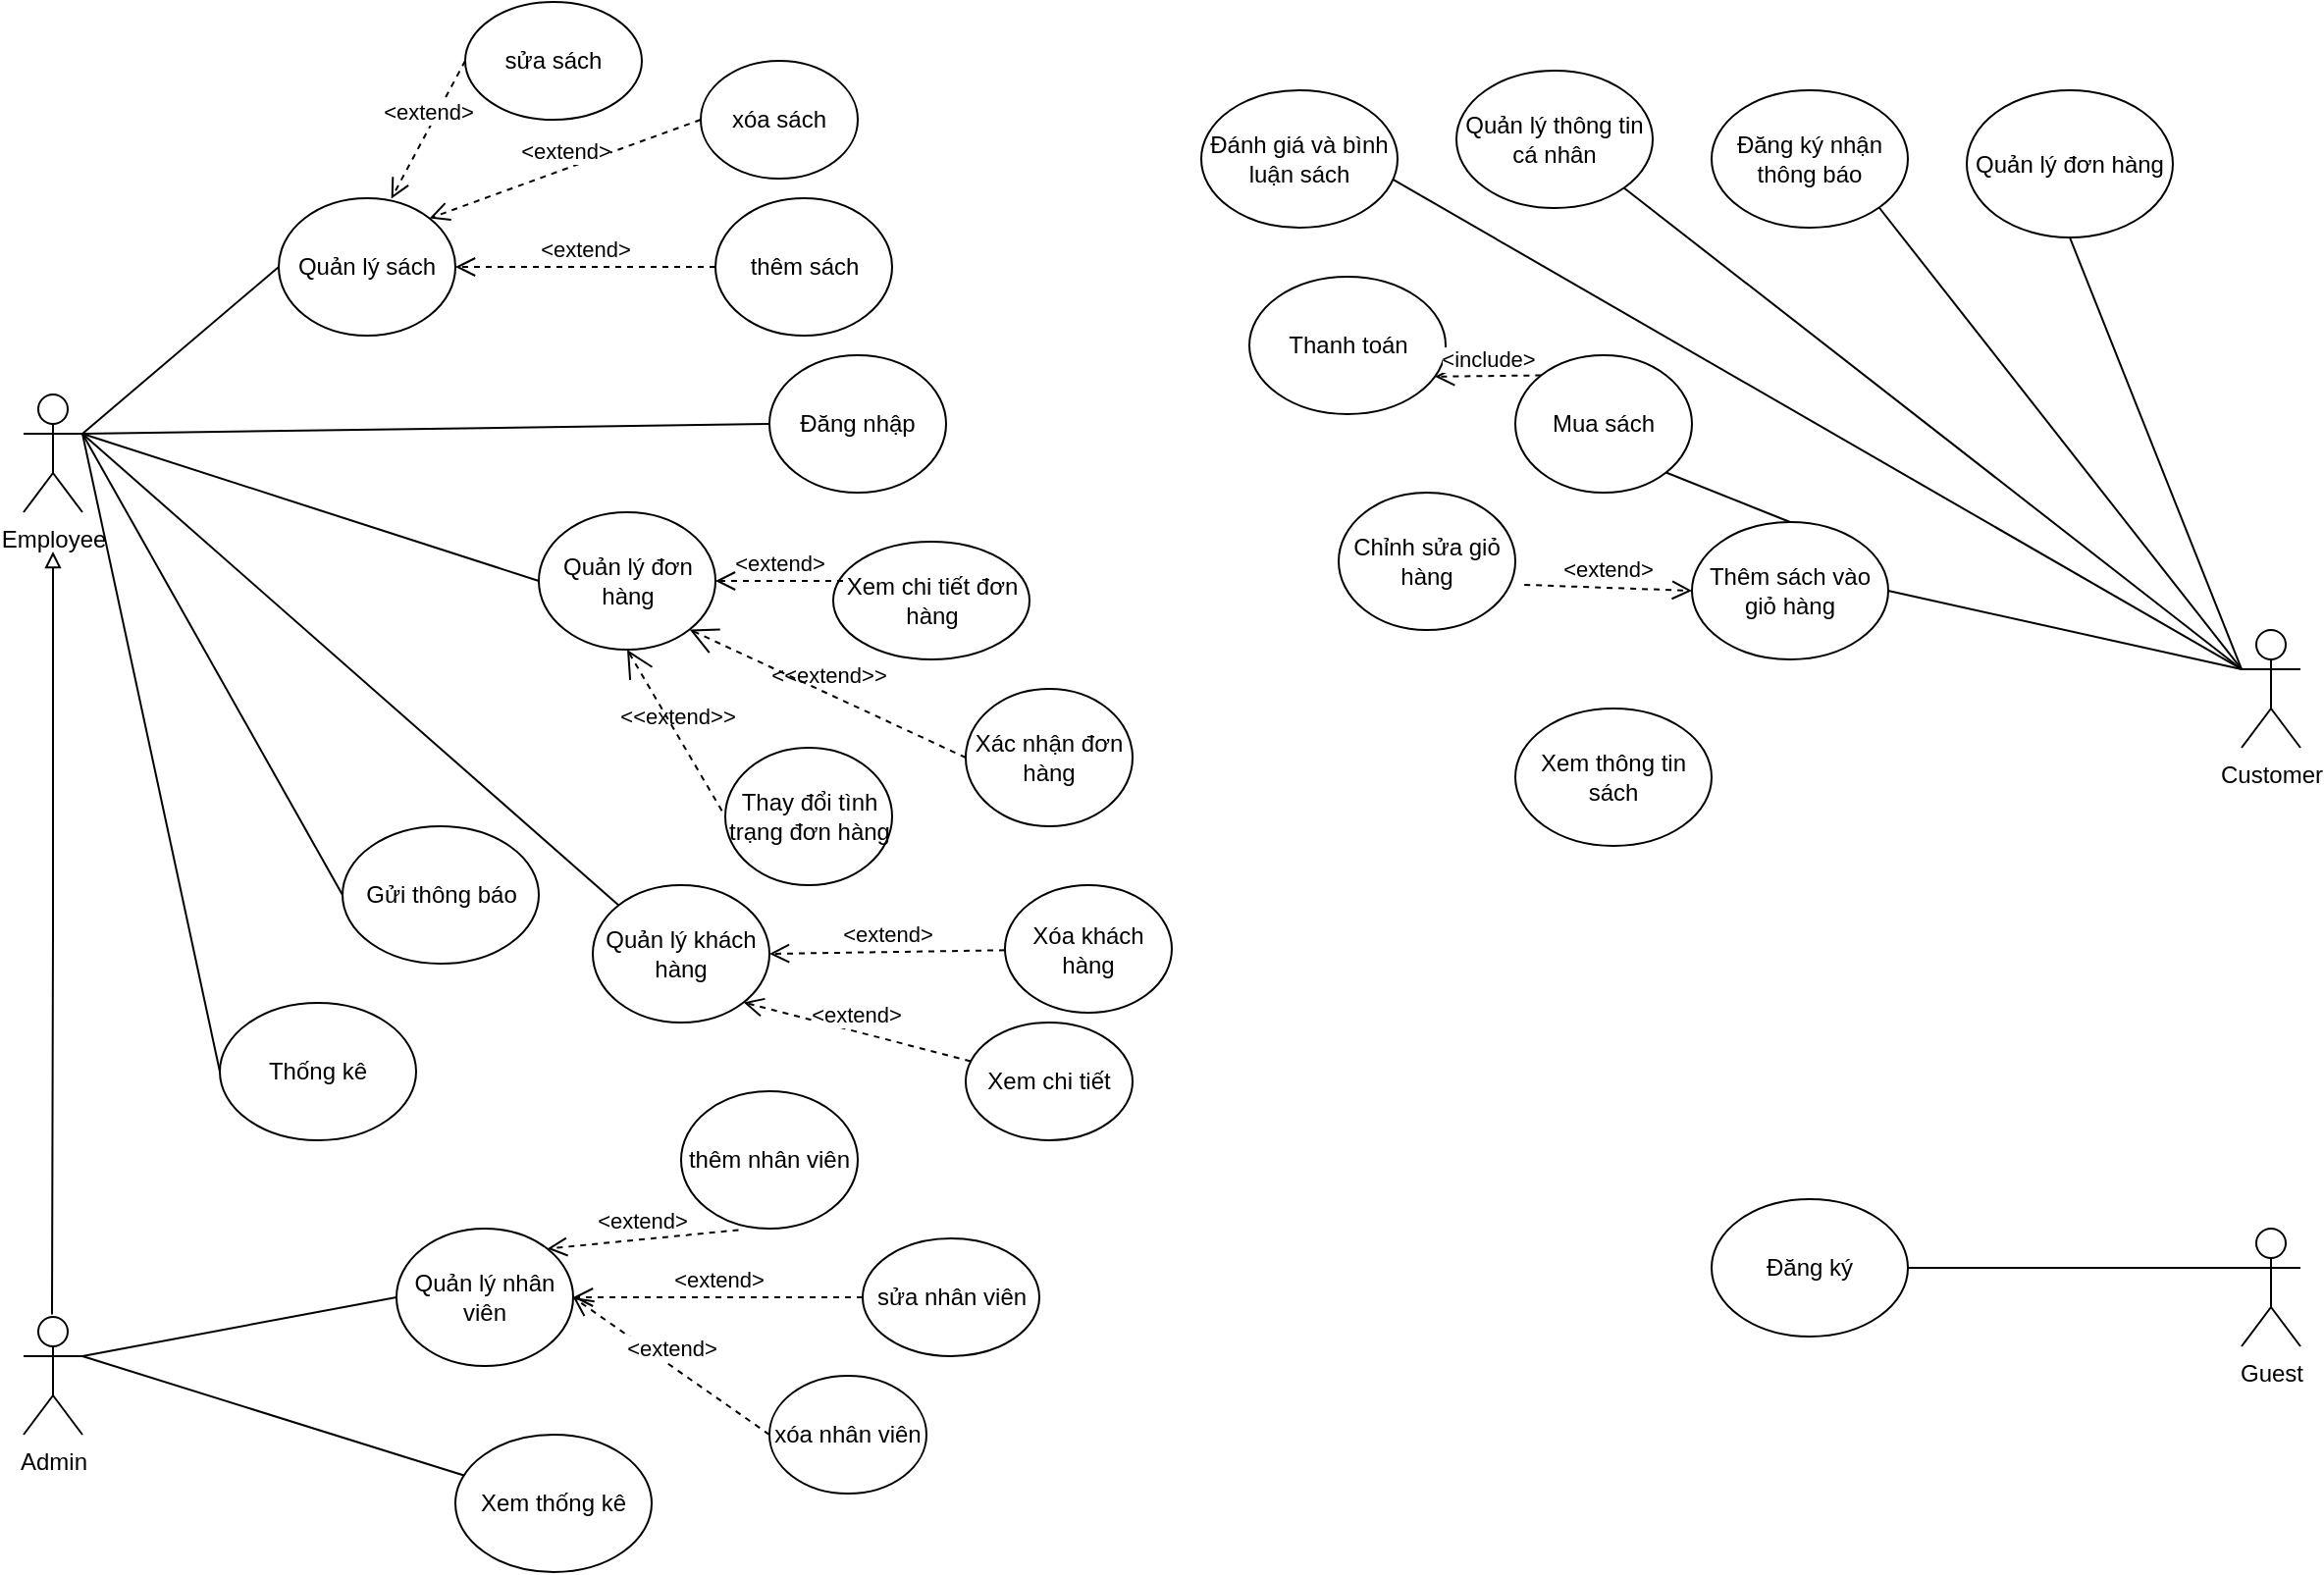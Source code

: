 <mxfile version="14.1.1" type="device"><diagram id="7hDuAyvCHYaUzhzhwhWK" name="Page-1"><mxGraphModel dx="2652" dy="829" grid="1" gridSize="10" guides="1" tooltips="1" connect="1" arrows="1" fold="1" page="1" pageScale="1" pageWidth="1169" pageHeight="1654" math="0" shadow="0"><root><mxCell id="0"/><mxCell id="1" parent="0"/><mxCell id="RAQdvcMIS3ZZbL8-c8pV-1" value="Admin" style="shape=umlActor;verticalLabelPosition=bottom;verticalAlign=top;html=1;outlineConnect=0;" parent="1" vertex="1"><mxGeometry x="-40" y="700" width="30" height="60" as="geometry"/></mxCell><mxCell id="RAQdvcMIS3ZZbL8-c8pV-2" value="Guest&lt;br&gt;" style="shape=umlActor;verticalLabelPosition=bottom;verticalAlign=top;html=1;outlineConnect=0;" parent="1" vertex="1"><mxGeometry x="1090" y="655" width="30" height="60" as="geometry"/></mxCell><mxCell id="RAQdvcMIS3ZZbL8-c8pV-4" value="Customer&lt;br&gt;" style="shape=umlActor;verticalLabelPosition=bottom;verticalAlign=top;html=1;outlineConnect=0;" parent="1" vertex="1"><mxGeometry x="1090" y="350" width="30" height="60" as="geometry"/></mxCell><mxCell id="11EH7IMmjiA8gR89QieN-44" style="edgeStyle=none;rounded=1;orthogonalLoop=1;jettySize=auto;html=1;exitX=0;exitY=0.5;exitDx=0;exitDy=0;entryX=1;entryY=0.333;entryDx=0;entryDy=0;entryPerimeter=0;endArrow=none;endFill=0;" parent="1" source="RAQdvcMIS3ZZbL8-c8pV-26" target="RAQdvcMIS3ZZbL8-c8pV-1" edge="1"><mxGeometry relative="1" as="geometry"/></mxCell><mxCell id="RAQdvcMIS3ZZbL8-c8pV-26" value="Quản lý nhân viên" style="ellipse;whiteSpace=wrap;html=1;" parent="1" vertex="1"><mxGeometry x="150" y="655" width="90" height="70" as="geometry"/></mxCell><mxCell id="RAQdvcMIS3ZZbL8-c8pV-27" value="thêm nhân viên" style="ellipse;whiteSpace=wrap;html=1;" parent="1" vertex="1"><mxGeometry x="295" y="585" width="90" height="70" as="geometry"/></mxCell><mxCell id="RAQdvcMIS3ZZbL8-c8pV-28" value="sửa nhân viên" style="ellipse;whiteSpace=wrap;html=1;" parent="1" vertex="1"><mxGeometry x="387.5" y="660" width="90" height="60" as="geometry"/></mxCell><mxCell id="RAQdvcMIS3ZZbL8-c8pV-29" value="xóa nhân viên" style="ellipse;whiteSpace=wrap;html=1;" parent="1" vertex="1"><mxGeometry x="340" y="730" width="80" height="60" as="geometry"/></mxCell><mxCell id="RAQdvcMIS3ZZbL8-c8pV-30" value="&amp;lt;extend&amp;gt;&lt;br&gt;" style="html=1;verticalAlign=bottom;endArrow=open;dashed=1;endSize=8;exitX=0;exitY=0.5;exitDx=0;exitDy=0;entryX=1;entryY=0.5;entryDx=0;entryDy=0;" parent="1" source="RAQdvcMIS3ZZbL8-c8pV-28" target="RAQdvcMIS3ZZbL8-c8pV-26" edge="1"><mxGeometry relative="1" as="geometry"><mxPoint x="275" y="410.0" as="sourcePoint"/><mxPoint x="350" y="253" as="targetPoint"/><Array as="points"/></mxGeometry></mxCell><mxCell id="RAQdvcMIS3ZZbL8-c8pV-31" value="&amp;lt;extend&amp;gt;&lt;br&gt;" style="html=1;verticalAlign=bottom;endArrow=open;dashed=1;endSize=8;exitX=0;exitY=0.5;exitDx=0;exitDy=0;entryX=1;entryY=0.5;entryDx=0;entryDy=0;" parent="1" source="RAQdvcMIS3ZZbL8-c8pV-29" target="RAQdvcMIS3ZZbL8-c8pV-26" edge="1"><mxGeometry relative="1" as="geometry"><mxPoint x="275" y="410.0" as="sourcePoint"/><mxPoint x="306.147" y="463.22" as="targetPoint"/><Array as="points"/></mxGeometry></mxCell><mxCell id="RAQdvcMIS3ZZbL8-c8pV-32" value="&amp;lt;extend&amp;gt;" style="html=1;verticalAlign=bottom;endArrow=open;dashed=1;endSize=8;exitX=0.325;exitY=1.01;exitDx=0;exitDy=0;entryX=1;entryY=0;entryDx=0;entryDy=0;exitPerimeter=0;" parent="1" source="RAQdvcMIS3ZZbL8-c8pV-27" target="RAQdvcMIS3ZZbL8-c8pV-26" edge="1"><mxGeometry relative="1" as="geometry"><mxPoint x="274" y="410.0" as="sourcePoint"/><mxPoint x="305.147" y="463.22" as="targetPoint"/></mxGeometry></mxCell><mxCell id="RAQdvcMIS3ZZbL8-c8pV-35" value="Quản lý sách" style="ellipse;whiteSpace=wrap;html=1;" parent="1" vertex="1"><mxGeometry x="90" y="130" width="90" height="70" as="geometry"/></mxCell><mxCell id="RAQdvcMIS3ZZbL8-c8pV-36" value="thêm sách" style="ellipse;whiteSpace=wrap;html=1;" parent="1" vertex="1"><mxGeometry x="312.5" y="130" width="90" height="70" as="geometry"/></mxCell><mxCell id="RAQdvcMIS3ZZbL8-c8pV-37" value="&amp;lt;extend&amp;gt;" style="html=1;verticalAlign=bottom;endArrow=open;dashed=1;endSize=8;exitX=0;exitY=0.5;exitDx=0;exitDy=0;" parent="1" source="RAQdvcMIS3ZZbL8-c8pV-36" target="RAQdvcMIS3ZZbL8-c8pV-35" edge="1"><mxGeometry relative="1" as="geometry"><mxPoint x="480" y="310" as="sourcePoint"/><mxPoint x="255.147" y="668.22" as="targetPoint"/></mxGeometry></mxCell><mxCell id="RAQdvcMIS3ZZbL8-c8pV-38" value="&amp;lt;extend&amp;gt;&lt;br&gt;" style="html=1;verticalAlign=bottom;endArrow=open;dashed=1;endSize=8;exitX=0;exitY=0.5;exitDx=0;exitDy=0;entryX=0.637;entryY=0.003;entryDx=0;entryDy=0;entryPerimeter=0;" parent="1" source="RAQdvcMIS3ZZbL8-c8pV-39" target="RAQdvcMIS3ZZbL8-c8pV-35" edge="1"><mxGeometry relative="1" as="geometry"><mxPoint x="225" y="615.0" as="sourcePoint"/><mxPoint x="235" y="470" as="targetPoint"/><Array as="points"/></mxGeometry></mxCell><mxCell id="RAQdvcMIS3ZZbL8-c8pV-39" value="sửa sách" style="ellipse;whiteSpace=wrap;html=1;" parent="1" vertex="1"><mxGeometry x="185" y="30" width="90" height="60" as="geometry"/></mxCell><mxCell id="RAQdvcMIS3ZZbL8-c8pV-40" value="xóa sách" style="ellipse;whiteSpace=wrap;html=1;" parent="1" vertex="1"><mxGeometry x="305" y="60" width="80" height="60" as="geometry"/></mxCell><mxCell id="RAQdvcMIS3ZZbL8-c8pV-41" value="&amp;lt;extend&amp;gt;&lt;br&gt;" style="html=1;verticalAlign=bottom;endArrow=open;dashed=1;endSize=8;exitX=0;exitY=0.5;exitDx=0;exitDy=0;entryX=1;entryY=0;entryDx=0;entryDy=0;" parent="1" source="RAQdvcMIS3ZZbL8-c8pV-40" target="RAQdvcMIS3ZZbL8-c8pV-35" edge="1"><mxGeometry relative="1" as="geometry"><mxPoint x="225" y="615.0" as="sourcePoint"/><mxPoint x="256.147" y="668.22" as="targetPoint"/><Array as="points"/></mxGeometry></mxCell><mxCell id="RAQdvcMIS3ZZbL8-c8pV-63" value="Xem thống kê" style="ellipse;whiteSpace=wrap;html=1;" parent="1" vertex="1"><mxGeometry x="180" y="760" width="100" height="70" as="geometry"/></mxCell><mxCell id="RAQdvcMIS3ZZbL8-c8pV-64" value="" style="endArrow=none;html=1;exitX=1;exitY=0.333;exitDx=0;exitDy=0;exitPerimeter=0;" parent="1" source="RAQdvcMIS3ZZbL8-c8pV-1" target="RAQdvcMIS3ZZbL8-c8pV-63" edge="1"><mxGeometry width="50" height="50" relative="1" as="geometry"><mxPoint x="20" y="440" as="sourcePoint"/><mxPoint x="510" y="400" as="targetPoint"/></mxGeometry></mxCell><mxCell id="RAQdvcMIS3ZZbL8-c8pV-73" value="Đăng ký" style="ellipse;whiteSpace=wrap;html=1;" parent="1" vertex="1"><mxGeometry x="820" y="640" width="100" height="70" as="geometry"/></mxCell><mxCell id="RAQdvcMIS3ZZbL8-c8pV-78" value="Quản lý đơn hàng" style="ellipse;whiteSpace=wrap;html=1;" parent="1" vertex="1"><mxGeometry x="222.5" y="290" width="90" height="70" as="geometry"/></mxCell><mxCell id="RAQdvcMIS3ZZbL8-c8pV-80" value="Xem chi tiết đơn hàng" style="ellipse;whiteSpace=wrap;html=1;" parent="1" vertex="1"><mxGeometry x="372.5" y="305" width="100" height="60" as="geometry"/></mxCell><mxCell id="RAQdvcMIS3ZZbL8-c8pV-81" value="Xác nhận đơn hàng" style="ellipse;whiteSpace=wrap;html=1;" parent="1" vertex="1"><mxGeometry x="440" y="380" width="85" height="70" as="geometry"/></mxCell><mxCell id="RAQdvcMIS3ZZbL8-c8pV-84" value="&amp;lt;extend&amp;gt;&lt;br&gt;" style="html=1;verticalAlign=bottom;endArrow=open;dashed=1;endSize=8;exitX=0.05;exitY=0.333;exitDx=0;exitDy=0;exitPerimeter=0;" parent="1" source="RAQdvcMIS3ZZbL8-c8pV-80" target="RAQdvcMIS3ZZbL8-c8pV-78" edge="1"><mxGeometry relative="1" as="geometry"><mxPoint x="525" y="755.0" as="sourcePoint"/><mxPoint x="90" y="720" as="targetPoint"/><Array as="points"/></mxGeometry></mxCell><mxCell id="RAQdvcMIS3ZZbL8-c8pV-88" value="Quản lý khách hàng" style="ellipse;whiteSpace=wrap;html=1;" parent="1" vertex="1"><mxGeometry x="250" y="480" width="90" height="70" as="geometry"/></mxCell><mxCell id="RAQdvcMIS3ZZbL8-c8pV-90" value="&amp;lt;extend&amp;gt;&lt;br&gt;" style="html=1;verticalAlign=bottom;endArrow=open;dashed=1;endSize=8;entryX=1;entryY=0.5;entryDx=0;entryDy=0;" parent="1" source="RAQdvcMIS3ZZbL8-c8pV-93" target="RAQdvcMIS3ZZbL8-c8pV-88" edge="1"><mxGeometry relative="1" as="geometry"><mxPoint x="695" y="664.0" as="sourcePoint"/><mxPoint x="726.147" y="717.22" as="targetPoint"/><Array as="points"/></mxGeometry></mxCell><mxCell id="RAQdvcMIS3ZZbL8-c8pV-93" value="Xóa khách hàng" style="ellipse;whiteSpace=wrap;html=1;" parent="1" vertex="1"><mxGeometry x="460" y="480" width="85" height="65" as="geometry"/></mxCell><mxCell id="11EH7IMmjiA8gR89QieN-45" style="edgeStyle=none;rounded=1;orthogonalLoop=1;jettySize=auto;html=1;exitX=0;exitY=0.5;exitDx=0;exitDy=0;entryX=1;entryY=0.333;entryDx=0;entryDy=0;entryPerimeter=0;endArrow=none;endFill=0;" parent="1" source="RAQdvcMIS3ZZbL8-c8pV-96" target="BGz_Nta_5hll-CsZXrRz-6" edge="1"><mxGeometry relative="1" as="geometry"/></mxCell><mxCell id="RAQdvcMIS3ZZbL8-c8pV-96" value="Đăng nhập" style="ellipse;whiteSpace=wrap;html=1;" parent="1" vertex="1"><mxGeometry x="340" y="210" width="90" height="70" as="geometry"/></mxCell><mxCell id="RAQdvcMIS3ZZbL8-c8pV-98" value="" style="endArrow=none;html=1;entryX=0;entryY=0.333;entryDx=0;entryDy=0;entryPerimeter=0;exitX=1;exitY=0.5;exitDx=0;exitDy=0;" parent="1" source="RAQdvcMIS3ZZbL8-c8pV-73" target="RAQdvcMIS3ZZbL8-c8pV-2" edge="1"><mxGeometry width="50" height="50" relative="1" as="geometry"><mxPoint x="773.51" y="537.26" as="sourcePoint"/><mxPoint x="906.48" y="570" as="targetPoint"/></mxGeometry></mxCell><mxCell id="RAQdvcMIS3ZZbL8-c8pV-102" value="Xem thông tin sách" style="ellipse;whiteSpace=wrap;html=1;" parent="1" vertex="1"><mxGeometry x="720" y="390" width="100" height="70" as="geometry"/></mxCell><mxCell id="RAQdvcMIS3ZZbL8-c8pV-105" value="Đăng ký nhận thông báo" style="ellipse;whiteSpace=wrap;html=1;" parent="1" vertex="1"><mxGeometry x="820" y="75" width="100" height="70" as="geometry"/></mxCell><mxCell id="RAQdvcMIS3ZZbL8-c8pV-106" value="" style="endArrow=none;html=1;exitX=1;exitY=1;exitDx=0;exitDy=0;entryX=0;entryY=0.333;entryDx=0;entryDy=0;entryPerimeter=0;" parent="1" source="RAQdvcMIS3ZZbL8-c8pV-105" target="RAQdvcMIS3ZZbL8-c8pV-4" edge="1"><mxGeometry width="50" height="50" relative="1" as="geometry"><mxPoint x="783.51" y="222.26" as="sourcePoint"/><mxPoint x="1000" y="360" as="targetPoint"/></mxGeometry></mxCell><mxCell id="RAQdvcMIS3ZZbL8-c8pV-107" value="" style="endArrow=none;html=1;exitX=0.5;exitY=1;exitDx=0;exitDy=0;entryX=0;entryY=0.333;entryDx=0;entryDy=0;entryPerimeter=0;" parent="1" source="RAQdvcMIS3ZZbL8-c8pV-108" target="RAQdvcMIS3ZZbL8-c8pV-4" edge="1"><mxGeometry width="50" height="50" relative="1" as="geometry"><mxPoint x="908.51" y="192.26" as="sourcePoint"/><mxPoint x="1000" y="360" as="targetPoint"/></mxGeometry></mxCell><mxCell id="RAQdvcMIS3ZZbL8-c8pV-108" value="Quản lý đơn hàng" style="ellipse;whiteSpace=wrap;html=1;" parent="1" vertex="1"><mxGeometry x="950" y="75" width="105" height="75" as="geometry"/></mxCell><mxCell id="RAQdvcMIS3ZZbL8-c8pV-109" value="" style="endArrow=none;html=1;exitX=1;exitY=1;exitDx=0;exitDy=0;entryX=0;entryY=0.333;entryDx=0;entryDy=0;entryPerimeter=0;" parent="1" source="RAQdvcMIS3ZZbL8-c8pV-110" target="RAQdvcMIS3ZZbL8-c8pV-4" edge="1"><mxGeometry width="50" height="50" relative="1" as="geometry"><mxPoint x="773.51" y="309.76" as="sourcePoint"/><mxPoint x="1000" y="360" as="targetPoint"/></mxGeometry></mxCell><mxCell id="RAQdvcMIS3ZZbL8-c8pV-110" value="Quản lý thông tin cá nhân" style="ellipse;whiteSpace=wrap;html=1;" parent="1" vertex="1"><mxGeometry x="690" y="65" width="100" height="70" as="geometry"/></mxCell><mxCell id="RAQdvcMIS3ZZbL8-c8pV-111" value="Đánh giá và bình luận sách" style="ellipse;whiteSpace=wrap;html=1;" parent="1" vertex="1"><mxGeometry x="560" y="75" width="100" height="70" as="geometry"/></mxCell><mxCell id="RAQdvcMIS3ZZbL8-c8pV-112" value="" style="endArrow=none;html=1;exitX=0.979;exitY=0.651;exitDx=0;exitDy=0;exitPerimeter=0;entryX=0;entryY=0.333;entryDx=0;entryDy=0;entryPerimeter=0;" parent="1" source="RAQdvcMIS3ZZbL8-c8pV-111" target="RAQdvcMIS3ZZbL8-c8pV-4" edge="1"><mxGeometry width="50" height="50" relative="1" as="geometry"><mxPoint x="830" y="360" as="sourcePoint"/><mxPoint x="1000" y="360" as="targetPoint"/></mxGeometry></mxCell><mxCell id="RAQdvcMIS3ZZbL8-c8pV-119" value="Thêm sách vào giỏ hàng" style="ellipse;whiteSpace=wrap;html=1;" parent="1" vertex="1"><mxGeometry x="810" y="295" width="100" height="70" as="geometry"/></mxCell><mxCell id="RAQdvcMIS3ZZbL8-c8pV-120" value="" style="endArrow=none;html=1;exitX=1;exitY=0.5;exitDx=0;exitDy=0;entryX=0;entryY=0.333;entryDx=0;entryDy=0;entryPerimeter=0;" parent="1" source="RAQdvcMIS3ZZbL8-c8pV-119" target="RAQdvcMIS3ZZbL8-c8pV-4" edge="1"><mxGeometry width="50" height="50" relative="1" as="geometry"><mxPoint x="830" y="360" as="sourcePoint"/><mxPoint x="1000" y="360" as="targetPoint"/></mxGeometry></mxCell><mxCell id="RAQdvcMIS3ZZbL8-c8pV-122" value="Thanh toán" style="ellipse;whiteSpace=wrap;html=1;" parent="1" vertex="1"><mxGeometry x="584.5" y="170" width="100" height="70" as="geometry"/></mxCell><mxCell id="RAQdvcMIS3ZZbL8-c8pV-125" value="&amp;lt;include&amp;gt;" style="html=1;verticalAlign=bottom;endArrow=open;dashed=1;endSize=8;exitX=0;exitY=0;exitDx=0;exitDy=0;entryX=0.945;entryY=0.727;entryDx=0;entryDy=0;entryPerimeter=0;" parent="1" source="RAQdvcMIS3ZZbL8-c8pV-135" target="RAQdvcMIS3ZZbL8-c8pV-122" edge="1"><mxGeometry relative="1" as="geometry"><mxPoint x="965.0" y="380" as="sourcePoint"/><mxPoint x="630" y="220" as="targetPoint"/><Array as="points"/></mxGeometry></mxCell><mxCell id="RAQdvcMIS3ZZbL8-c8pV-133" value="Chỉnh sửa giỏ hàng" style="ellipse;whiteSpace=wrap;html=1;" parent="1" vertex="1"><mxGeometry x="630" y="280" width="90" height="70" as="geometry"/></mxCell><mxCell id="RAQdvcMIS3ZZbL8-c8pV-134" value="&amp;lt;extend&amp;gt;" style="html=1;verticalAlign=bottom;endArrow=open;dashed=1;endSize=8;exitX=1.051;exitY=0.671;exitDx=0;exitDy=0;entryX=0;entryY=0.5;entryDx=0;entryDy=0;exitPerimeter=0;" parent="1" source="RAQdvcMIS3ZZbL8-c8pV-133" target="RAQdvcMIS3ZZbL8-c8pV-119" edge="1"><mxGeometry relative="1" as="geometry"><mxPoint x="554" y="520.0" as="sourcePoint"/><mxPoint x="480" y="350.0" as="targetPoint"/></mxGeometry></mxCell><mxCell id="RAQdvcMIS3ZZbL8-c8pV-135" value="Mua sách" style="ellipse;whiteSpace=wrap;html=1;" parent="1" vertex="1"><mxGeometry x="720" y="210" width="90" height="70" as="geometry"/></mxCell><mxCell id="RAQdvcMIS3ZZbL8-c8pV-136" value="" style="endArrow=none;html=1;exitX=1;exitY=1;exitDx=0;exitDy=0;entryX=0.5;entryY=0;entryDx=0;entryDy=0;" parent="1" source="RAQdvcMIS3ZZbL8-c8pV-135" target="RAQdvcMIS3ZZbL8-c8pV-119" edge="1"><mxGeometry width="50" height="50" relative="1" as="geometry"><mxPoint x="830" y="360" as="sourcePoint"/><mxPoint x="1000" y="360" as="targetPoint"/></mxGeometry></mxCell><mxCell id="11EH7IMmjiA8gR89QieN-39" style="edgeStyle=none;rounded=1;orthogonalLoop=1;jettySize=auto;html=1;exitX=1;exitY=0.333;exitDx=0;exitDy=0;exitPerimeter=0;entryX=0;entryY=0.5;entryDx=0;entryDy=0;endArrow=none;endFill=0;" parent="1" source="BGz_Nta_5hll-CsZXrRz-6" target="11EH7IMmjiA8gR89QieN-38" edge="1"><mxGeometry relative="1" as="geometry"/></mxCell><mxCell id="BGz_Nta_5hll-CsZXrRz-6" value="Employee" style="shape=umlActor;verticalLabelPosition=bottom;verticalAlign=top;html=1;outlineConnect=0;" parent="1" vertex="1"><mxGeometry x="-40" y="230" width="30" height="60" as="geometry"/></mxCell><mxCell id="BGz_Nta_5hll-CsZXrRz-7" value="" style="endArrow=none;html=1;entryX=0;entryY=0.5;entryDx=0;entryDy=0;exitX=1;exitY=0.333;exitDx=0;exitDy=0;exitPerimeter=0;" parent="1" source="BGz_Nta_5hll-CsZXrRz-6" target="RAQdvcMIS3ZZbL8-c8pV-78" edge="1"><mxGeometry width="50" height="50" relative="1" as="geometry"><mxPoint x="350" y="980" as="sourcePoint"/><mxPoint x="400" y="930" as="targetPoint"/></mxGeometry></mxCell><mxCell id="BGz_Nta_5hll-CsZXrRz-10" value="" style="endArrow=none;html=1;entryX=0;entryY=0;entryDx=0;entryDy=0;exitX=1;exitY=0.333;exitDx=0;exitDy=0;exitPerimeter=0;" parent="1" source="BGz_Nta_5hll-CsZXrRz-6" target="RAQdvcMIS3ZZbL8-c8pV-88" edge="1"><mxGeometry width="50" height="50" relative="1" as="geometry"><mxPoint x="350" y="980" as="sourcePoint"/><mxPoint x="400" y="930" as="targetPoint"/></mxGeometry></mxCell><mxCell id="BGz_Nta_5hll-CsZXrRz-12" value="" style="endArrow=none;html=1;exitX=1;exitY=0.333;exitDx=0;exitDy=0;exitPerimeter=0;entryX=0;entryY=0.5;entryDx=0;entryDy=0;" parent="1" source="BGz_Nta_5hll-CsZXrRz-6" target="RAQdvcMIS3ZZbL8-c8pV-35" edge="1"><mxGeometry width="50" height="50" relative="1" as="geometry"><mxPoint x="350" y="980" as="sourcePoint"/><mxPoint x="400" y="930" as="targetPoint"/></mxGeometry></mxCell><mxCell id="11EH7IMmjiA8gR89QieN-37" value="&amp;lt;&amp;lt;extend&amp;gt;&amp;gt;" style="edgeStyle=none;html=1;startArrow=open;endArrow=none;startSize=12;verticalAlign=bottom;dashed=1;labelBackgroundColor=none;entryX=0;entryY=0.5;entryDx=0;entryDy=0;exitX=1;exitY=1;exitDx=0;exitDy=0;" parent="1" source="RAQdvcMIS3ZZbL8-c8pV-78" target="RAQdvcMIS3ZZbL8-c8pV-81" edge="1"><mxGeometry width="160" relative="1" as="geometry"><mxPoint x="250" y="530" as="sourcePoint"/><mxPoint x="410" y="530" as="targetPoint"/></mxGeometry></mxCell><mxCell id="11EH7IMmjiA8gR89QieN-38" value="Thống kê" style="ellipse;whiteSpace=wrap;html=1;" parent="1" vertex="1"><mxGeometry x="60" y="540" width="100" height="70" as="geometry"/></mxCell><mxCell id="11EH7IMmjiA8gR89QieN-40" value="Thay đổi tình trạng đơn hàng" style="ellipse;whiteSpace=wrap;html=1;" parent="1" vertex="1"><mxGeometry x="317.5" y="410" width="85" height="70" as="geometry"/></mxCell><mxCell id="11EH7IMmjiA8gR89QieN-41" value="&amp;lt;&amp;lt;extend&amp;gt;&amp;gt;" style="edgeStyle=none;html=1;startArrow=open;endArrow=none;startSize=12;verticalAlign=bottom;dashed=1;labelBackgroundColor=none;entryX=0;entryY=0.5;entryDx=0;entryDy=0;exitX=0.5;exitY=1;exitDx=0;exitDy=0;" parent="1" source="RAQdvcMIS3ZZbL8-c8pV-78" target="11EH7IMmjiA8gR89QieN-40" edge="1"><mxGeometry width="160" relative="1" as="geometry"><mxPoint x="290.0" y="499.999" as="sourcePoint"/><mxPoint x="353.18" y="580.25" as="targetPoint"/></mxGeometry></mxCell><mxCell id="11EH7IMmjiA8gR89QieN-42" style="edgeStyle=none;rounded=1;orthogonalLoop=1;jettySize=auto;html=1;exitX=1;exitY=0.333;exitDx=0;exitDy=0;exitPerimeter=0;entryX=0;entryY=0.5;entryDx=0;entryDy=0;endArrow=none;endFill=0;" parent="1" source="BGz_Nta_5hll-CsZXrRz-6" target="11EH7IMmjiA8gR89QieN-43" edge="1"><mxGeometry relative="1" as="geometry"><mxPoint x="-30" y="330" as="sourcePoint"/></mxGeometry></mxCell><mxCell id="11EH7IMmjiA8gR89QieN-43" value="Gửi thông báo" style="ellipse;whiteSpace=wrap;html=1;" parent="1" vertex="1"><mxGeometry x="122.5" y="450" width="100" height="70" as="geometry"/></mxCell><mxCell id="11EH7IMmjiA8gR89QieN-46" style="edgeStyle=orthogonalEdgeStyle;rounded=0;orthogonalLoop=1;jettySize=auto;html=1;entryX=0.5;entryY=0;entryDx=0;entryDy=0;entryPerimeter=0;endArrow=none;endFill=0;startArrow=block;startFill=0;" parent="1" edge="1"><mxGeometry relative="1" as="geometry"><mxPoint x="-25" y="310" as="sourcePoint"/><mxPoint x="-25.5" y="698.75" as="targetPoint"/><Array as="points"><mxPoint x="-25" y="504"/></Array></mxGeometry></mxCell><mxCell id="z1mwlfG5x_tybprus9jb-1" value="&amp;lt;extend&amp;gt;&lt;br&gt;" style="html=1;verticalAlign=bottom;endArrow=open;dashed=1;endSize=8;entryX=1;entryY=1;entryDx=0;entryDy=0;" parent="1" source="z1mwlfG5x_tybprus9jb-2" target="RAQdvcMIS3ZZbL8-c8pV-88" edge="1"><mxGeometry relative="1" as="geometry"><mxPoint x="685" y="709.0" as="sourcePoint"/><mxPoint x="412.5" y="610" as="targetPoint"/><Array as="points"/></mxGeometry></mxCell><mxCell id="z1mwlfG5x_tybprus9jb-2" value="Xem chi tiết" style="ellipse;whiteSpace=wrap;html=1;" parent="1" vertex="1"><mxGeometry x="440" y="550" width="85" height="60" as="geometry"/></mxCell></root></mxGraphModel></diagram></mxfile>